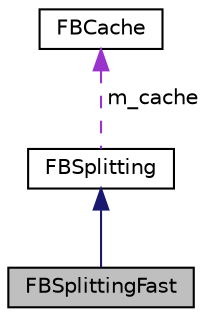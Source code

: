 digraph "FBSplittingFast"
{
 // INTERACTIVE_SVG=YES
  edge [fontname="Helvetica",fontsize="10",labelfontname="Helvetica",labelfontsize="10"];
  node [fontname="Helvetica",fontsize="10",shape=record];
  Node1 [label="FBSplittingFast",height=0.2,width=0.4,color="black", fillcolor="grey75", style="filled" fontcolor="black"];
  Node2 -> Node1 [dir="back",color="midnightblue",fontsize="10",style="solid",fontname="Helvetica"];
  Node2 [label="FBSplitting",height=0.2,width=0.4,color="black", fillcolor="white", style="filled",URL="$class_f_b_splitting.html",tooltip="Forward-backward splitting algorithm. "];
  Node3 -> Node2 [dir="back",color="darkorchid3",fontsize="10",style="dashed",label=" m_cache" ,fontname="Helvetica"];
  Node3 [label="FBCache",height=0.2,width=0.4,color="black", fillcolor="white", style="filled",URL="$class_f_b_cache.html",tooltip="Low-level forward-backward operations management class. "];
}
